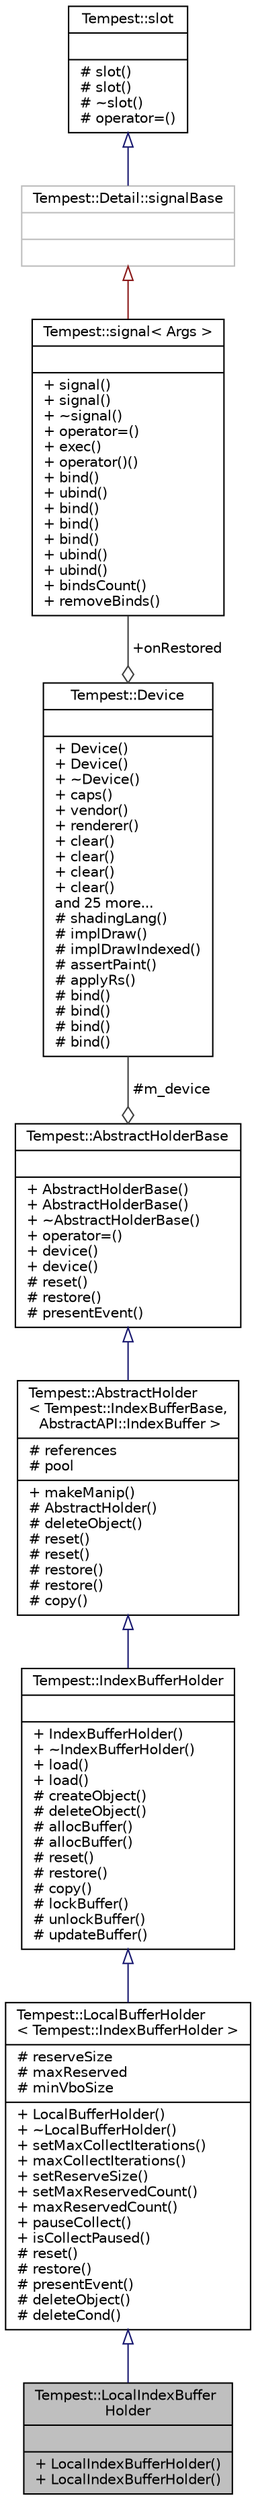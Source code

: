 digraph "Tempest::LocalIndexBufferHolder"
{
  edge [fontname="Helvetica",fontsize="10",labelfontname="Helvetica",labelfontsize="10"];
  node [fontname="Helvetica",fontsize="10",shape=record];
  Node5 [label="{Tempest::LocalIndexBuffer\lHolder\n||+ LocalIndexBufferHolder()\l+ LocalIndexBufferHolder()\l}",height=0.2,width=0.4,color="black", fillcolor="grey75", style="filled", fontcolor="black"];
  Node6 -> Node5 [dir="back",color="midnightblue",fontsize="10",style="solid",arrowtail="onormal",fontname="Helvetica"];
  Node6 [label="{Tempest::LocalBufferHolder\l\< Tempest::IndexBufferHolder \>\n|# reserveSize\l# maxReserved\l# minVboSize\l|+ LocalBufferHolder()\l+ ~LocalBufferHolder()\l+ setMaxCollectIterations()\l+ maxCollectIterations()\l+ setReserveSize()\l+ setMaxReservedCount()\l+ maxReservedCount()\l+ pauseCollect()\l+ isCollectPaused()\l# reset()\l# restore()\l# presentEvent()\l# deleteObject()\l# deleteCond()\l}",height=0.2,width=0.4,color="black", fillcolor="white", style="filled",URL="$class_tempest_1_1_local_buffer_holder.html"];
  Node7 -> Node6 [dir="back",color="midnightblue",fontsize="10",style="solid",arrowtail="onormal",fontname="Helvetica"];
  Node7 [label="{Tempest::IndexBufferHolder\n||+ IndexBufferHolder()\l+ ~IndexBufferHolder()\l+ load()\l+ load()\l# createObject()\l# deleteObject()\l# allocBuffer()\l# allocBuffer()\l# reset()\l# restore()\l# copy()\l# lockBuffer()\l# unlockBuffer()\l# updateBuffer()\l}",height=0.2,width=0.4,color="black", fillcolor="white", style="filled",URL="$class_tempest_1_1_index_buffer_holder.html"];
  Node8 -> Node7 [dir="back",color="midnightblue",fontsize="10",style="solid",arrowtail="onormal",fontname="Helvetica"];
  Node8 [label="{Tempest::AbstractHolder\l\< Tempest::IndexBufferBase,\l AbstractAPI::IndexBuffer \>\n|# references\l# pool\l|+ makeManip()\l# AbstractHolder()\l# deleteObject()\l# reset()\l# reset()\l# restore()\l# restore()\l# copy()\l}",height=0.2,width=0.4,color="black", fillcolor="white", style="filled",URL="$class_tempest_1_1_abstract_holder.html"];
  Node9 -> Node8 [dir="back",color="midnightblue",fontsize="10",style="solid",arrowtail="onormal",fontname="Helvetica"];
  Node9 [label="{Tempest::AbstractHolderBase\n||+ AbstractHolderBase()\l+ AbstractHolderBase()\l+ ~AbstractHolderBase()\l+ operator=()\l+ device()\l+ device()\l# reset()\l# restore()\l# presentEvent()\l}",height=0.2,width=0.4,color="black", fillcolor="white", style="filled",URL="$class_tempest_1_1_abstract_holder_base.html"];
  Node10 -> Node9 [color="grey25",fontsize="10",style="solid",label=" #m_device" ,arrowhead="odiamond",fontname="Helvetica"];
  Node10 [label="{Tempest::Device\n||+ Device()\l+ Device()\l+ ~Device()\l+ caps()\l+ vendor()\l+ renderer()\l+ clear()\l+ clear()\l+ clear()\l+ clear()\land 25 more...\l# shadingLang()\l# implDraw()\l# implDrawIndexed()\l# assertPaint()\l# applyRs()\l# bind()\l# bind()\l# bind()\l# bind()\l}",height=0.2,width=0.4,color="black", fillcolor="white", style="filled",URL="$class_tempest_1_1_device.html"];
  Node11 -> Node10 [color="grey25",fontsize="10",style="solid",label=" +onRestored" ,arrowhead="odiamond",fontname="Helvetica"];
  Node11 [label="{Tempest::signal\< Args \>\n||+ signal()\l+ signal()\l+ ~signal()\l+ operator=()\l+ exec()\l+ operator()()\l+ bind()\l+ ubind()\l+ bind()\l+ bind()\l+ bind()\l+ ubind()\l+ ubind()\l+ bindsCount()\l+ removeBinds()\l}",height=0.2,width=0.4,color="black", fillcolor="white", style="filled",URL="$class_tempest_1_1signal.html",tooltip="signal class, for signals and slots system. "];
  Node12 -> Node11 [dir="back",color="firebrick4",fontsize="10",style="solid",arrowtail="onormal",fontname="Helvetica"];
  Node12 [label="{Tempest::Detail::signalBase\n||}",height=0.2,width=0.4,color="grey75", fillcolor="white", style="filled"];
  Node13 -> Node12 [dir="back",color="midnightblue",fontsize="10",style="solid",arrowtail="onormal",fontname="Helvetica"];
  Node13 [label="{Tempest::slot\n||# slot()\l# slot()\l# ~slot()\l# operator=()\l}",height=0.2,width=0.4,color="black", fillcolor="white", style="filled",URL="$class_tempest_1_1slot.html"];
}
